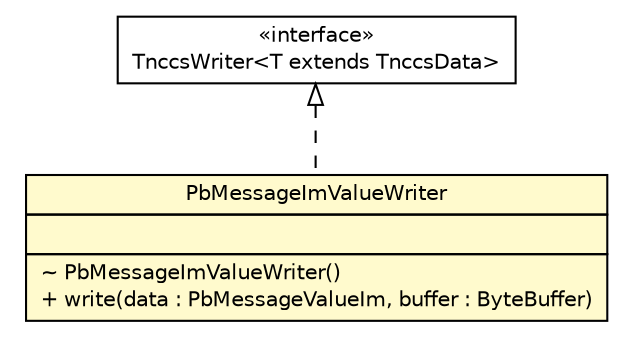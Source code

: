 #!/usr/local/bin/dot
#
# Class diagram 
# Generated by UMLGraph version R5_6 (http://www.umlgraph.org/)
#

digraph G {
	edge [fontname="Helvetica",fontsize=10,labelfontname="Helvetica",labelfontsize=10];
	node [fontname="Helvetica",fontsize=10,shape=plaintext];
	nodesep=0.25;
	ranksep=0.5;
	// de.hsbremen.tc.tnc.message.tnccs.serialize.bytebuffer.TnccsWriter<T extends de.hsbremen.tc.tnc.message.tnccs.TnccsData>
	c107484 [label=<<table title="de.hsbremen.tc.tnc.message.tnccs.serialize.bytebuffer.TnccsWriter" border="0" cellborder="1" cellspacing="0" cellpadding="2" port="p" href="../../../../../../../de/hsbremen/tc/tnc/message/tnccs/serialize/bytebuffer/TnccsWriter.html">
		<tr><td><table border="0" cellspacing="0" cellpadding="1">
<tr><td align="center" balign="center"> &#171;interface&#187; </td></tr>
<tr><td align="center" balign="center"> TnccsWriter&lt;T extends TnccsData&gt; </td></tr>
		</table></td></tr>
		</table>>, URL="../../../../../../../de/hsbremen/tc/tnc/message/tnccs/serialize/bytebuffer/TnccsWriter.html", fontname="Helvetica", fontcolor="black", fontsize=10.0];
	// org.ietf.nea.pb.serialize.writer.bytebuffer.PbMessageImValueWriter
	c107767 [label=<<table title="org.ietf.nea.pb.serialize.writer.bytebuffer.PbMessageImValueWriter" border="0" cellborder="1" cellspacing="0" cellpadding="2" port="p" bgcolor="lemonChiffon" href="./PbMessageImValueWriter.html">
		<tr><td><table border="0" cellspacing="0" cellpadding="1">
<tr><td align="center" balign="center"> PbMessageImValueWriter </td></tr>
		</table></td></tr>
		<tr><td><table border="0" cellspacing="0" cellpadding="1">
<tr><td align="left" balign="left">  </td></tr>
		</table></td></tr>
		<tr><td><table border="0" cellspacing="0" cellpadding="1">
<tr><td align="left" balign="left"> ~ PbMessageImValueWriter() </td></tr>
<tr><td align="left" balign="left"> + write(data : PbMessageValueIm, buffer : ByteBuffer) </td></tr>
		</table></td></tr>
		</table>>, URL="./PbMessageImValueWriter.html", fontname="Helvetica", fontcolor="black", fontsize=10.0];
	//org.ietf.nea.pb.serialize.writer.bytebuffer.PbMessageImValueWriter implements de.hsbremen.tc.tnc.message.tnccs.serialize.bytebuffer.TnccsWriter<T extends de.hsbremen.tc.tnc.message.tnccs.TnccsData>
	c107484:p -> c107767:p [dir=back,arrowtail=empty,style=dashed];
}

